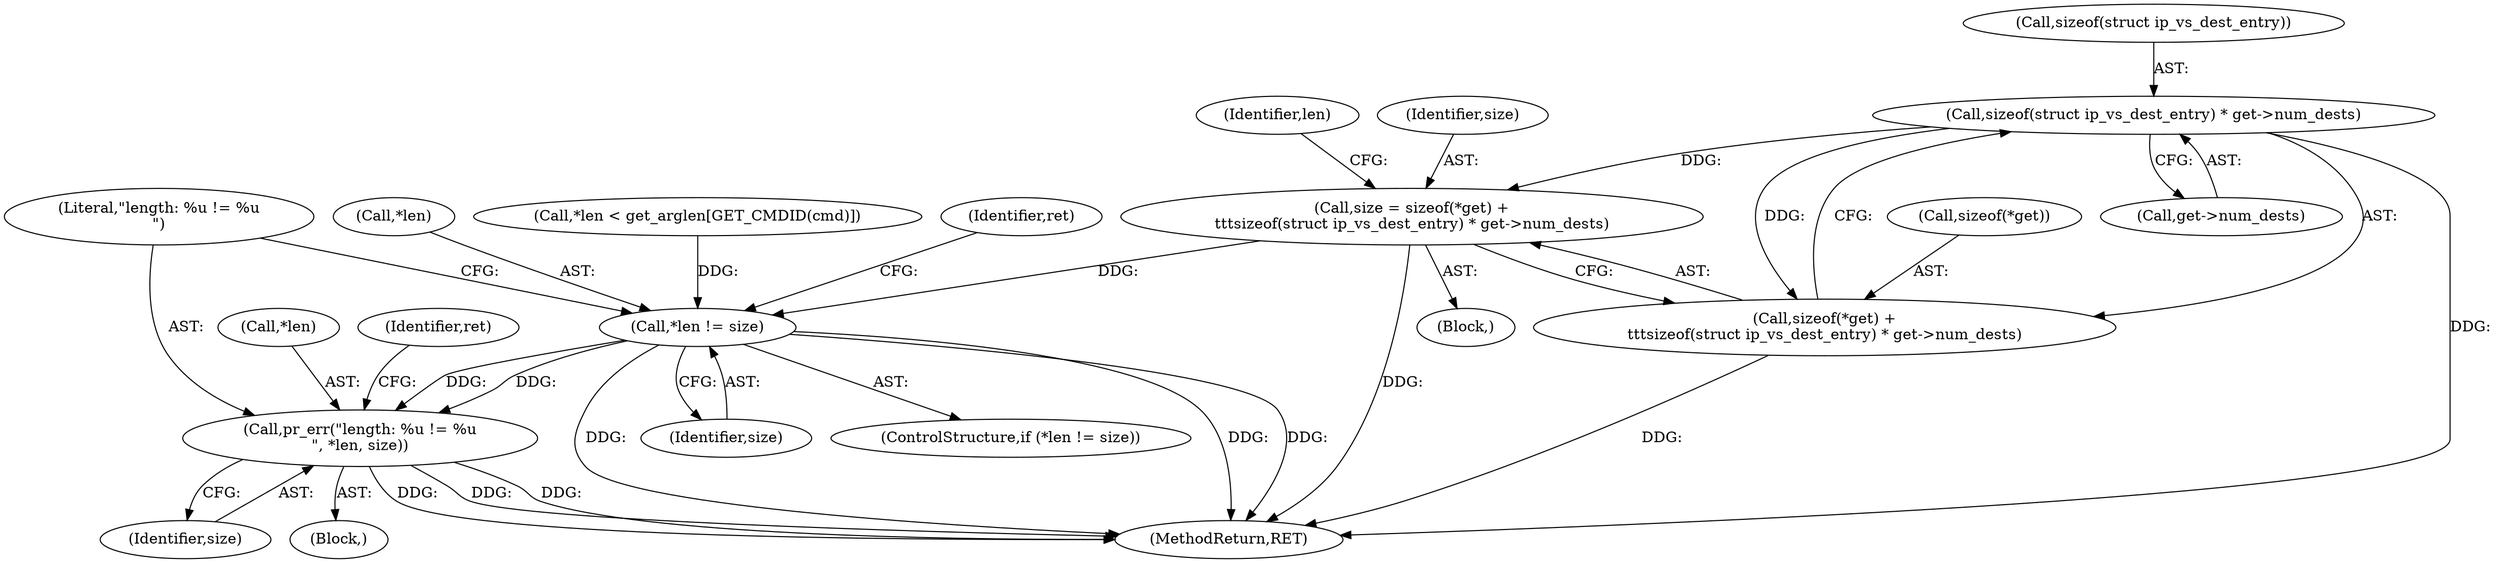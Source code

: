 digraph "0_linux_2d8a041b7bfe1097af21441cb77d6af95f4f4680@API" {
"1000508" [label="(Call,sizeof(struct ip_vs_dest_entry) * get->num_dests)"];
"1000502" [label="(Call,size = sizeof(*get) +\n\t\t\tsizeof(struct ip_vs_dest_entry) * get->num_dests)"];
"1000515" [label="(Call,*len != size)"];
"1000520" [label="(Call,pr_err(\"length: %u != %u\n\", *len, size))"];
"1000504" [label="(Call,sizeof(*get) +\n\t\t\tsizeof(struct ip_vs_dest_entry) * get->num_dests)"];
"1000519" [label="(Block,)"];
"1000509" [label="(Call,sizeof(struct ip_vs_dest_entry))"];
"1000502" [label="(Call,size = sizeof(*get) +\n\t\t\tsizeof(struct ip_vs_dest_entry) * get->num_dests)"];
"1000520" [label="(Call,pr_err(\"length: %u != %u\n\", *len, size))"];
"1000517" [label="(Identifier,len)"];
"1000508" [label="(Call,sizeof(struct ip_vs_dest_entry) * get->num_dests)"];
"1000522" [label="(Call,*len)"];
"1000516" [label="(Call,*len)"];
"1000145" [label="(Call,*len < get_arglen[GET_CMDID(cmd)])"];
"1000494" [label="(Block,)"];
"1000515" [label="(Call,*len != size)"];
"1000503" [label="(Identifier,size)"];
"1000575" [label="(MethodReturn,RET)"];
"1000524" [label="(Identifier,size)"];
"1000531" [label="(Identifier,ret)"];
"1000504" [label="(Call,sizeof(*get) +\n\t\t\tsizeof(struct ip_vs_dest_entry) * get->num_dests)"];
"1000526" [label="(Identifier,ret)"];
"1000518" [label="(Identifier,size)"];
"1000514" [label="(ControlStructure,if (*len != size))"];
"1000505" [label="(Call,sizeof(*get))"];
"1000521" [label="(Literal,\"length: %u != %u\n\")"];
"1000511" [label="(Call,get->num_dests)"];
"1000508" -> "1000504"  [label="AST: "];
"1000508" -> "1000511"  [label="CFG: "];
"1000509" -> "1000508"  [label="AST: "];
"1000511" -> "1000508"  [label="AST: "];
"1000504" -> "1000508"  [label="CFG: "];
"1000508" -> "1000575"  [label="DDG: "];
"1000508" -> "1000502"  [label="DDG: "];
"1000508" -> "1000504"  [label="DDG: "];
"1000502" -> "1000494"  [label="AST: "];
"1000502" -> "1000504"  [label="CFG: "];
"1000503" -> "1000502"  [label="AST: "];
"1000504" -> "1000502"  [label="AST: "];
"1000517" -> "1000502"  [label="CFG: "];
"1000502" -> "1000575"  [label="DDG: "];
"1000502" -> "1000515"  [label="DDG: "];
"1000515" -> "1000514"  [label="AST: "];
"1000515" -> "1000518"  [label="CFG: "];
"1000516" -> "1000515"  [label="AST: "];
"1000518" -> "1000515"  [label="AST: "];
"1000521" -> "1000515"  [label="CFG: "];
"1000531" -> "1000515"  [label="CFG: "];
"1000515" -> "1000575"  [label="DDG: "];
"1000515" -> "1000575"  [label="DDG: "];
"1000515" -> "1000575"  [label="DDG: "];
"1000145" -> "1000515"  [label="DDG: "];
"1000515" -> "1000520"  [label="DDG: "];
"1000515" -> "1000520"  [label="DDG: "];
"1000520" -> "1000519"  [label="AST: "];
"1000520" -> "1000524"  [label="CFG: "];
"1000521" -> "1000520"  [label="AST: "];
"1000522" -> "1000520"  [label="AST: "];
"1000524" -> "1000520"  [label="AST: "];
"1000526" -> "1000520"  [label="CFG: "];
"1000520" -> "1000575"  [label="DDG: "];
"1000520" -> "1000575"  [label="DDG: "];
"1000520" -> "1000575"  [label="DDG: "];
"1000505" -> "1000504"  [label="AST: "];
"1000504" -> "1000575"  [label="DDG: "];
}
